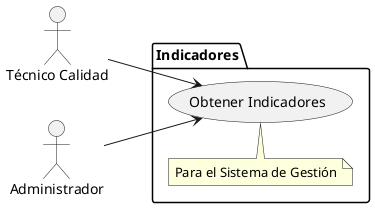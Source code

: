 @startuml
left to right direction

actor "Técnico Calidad" as tec
actor "Administrador" as admin

package "Indicadores" as indicadores {
    usecase "Obtener Indicadores" as obtenerIndicadores
    note top of obtenerIndicadores
        Para el Sistema de Gestión
    end note
}

tec --> obtenerIndicadores
admin --> obtenerIndicadores
@enduml